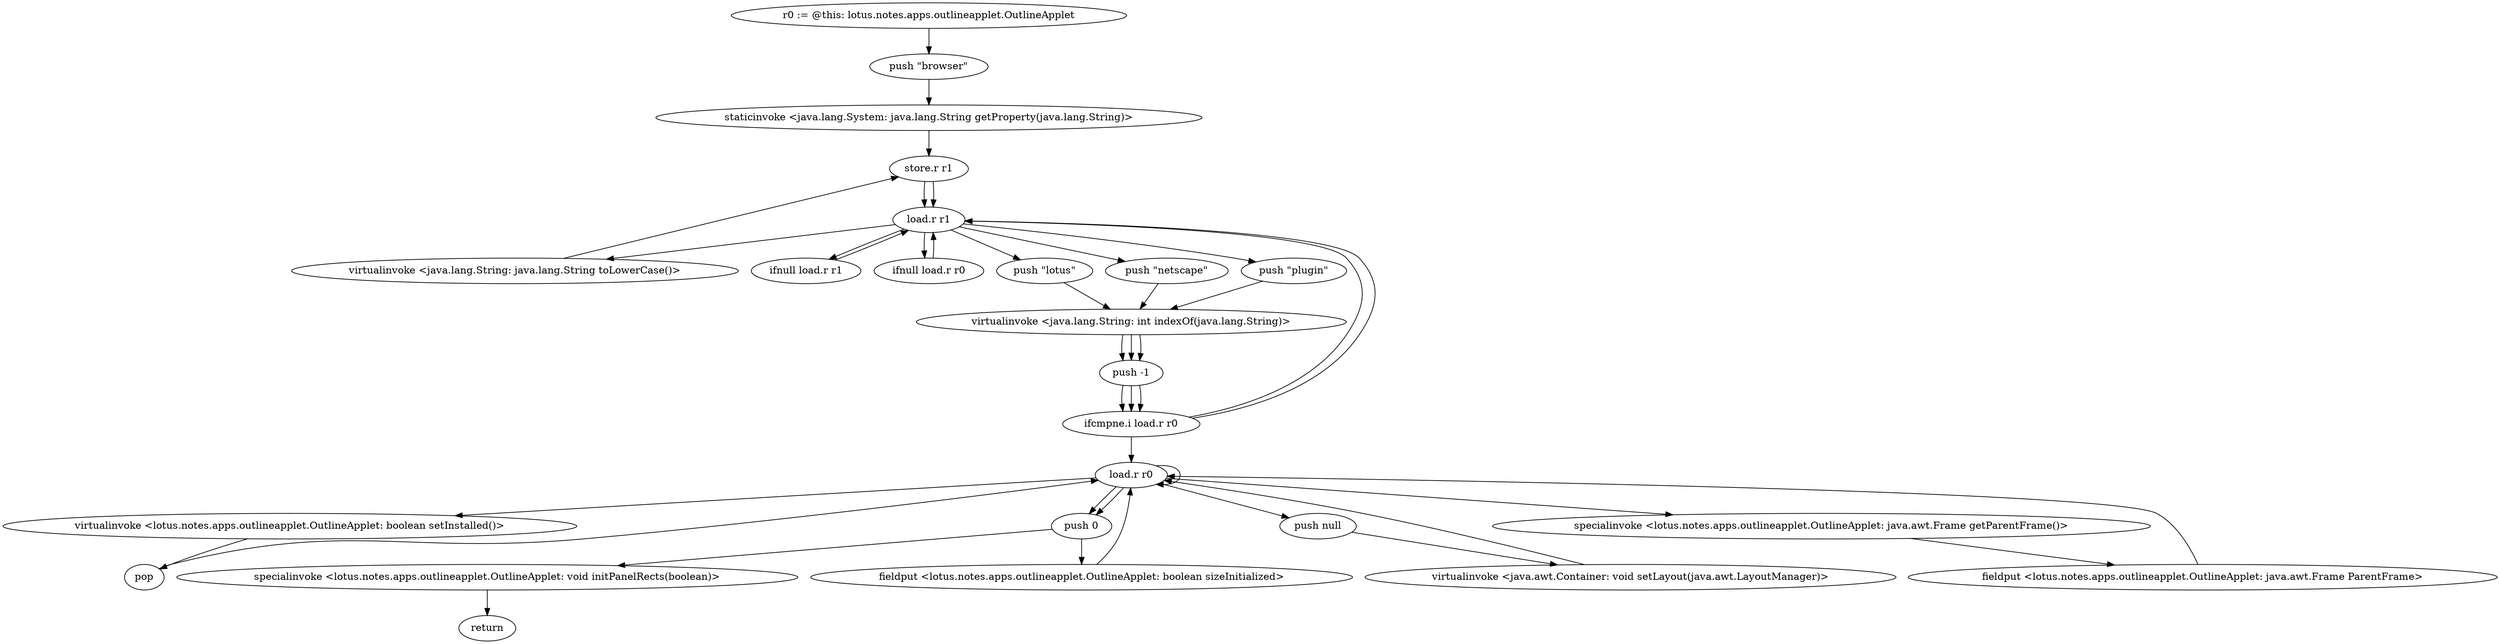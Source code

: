 digraph "" {
    "r0 := @this: lotus.notes.apps.outlineapplet.OutlineApplet"
    "push \"browser\""
    "r0 := @this: lotus.notes.apps.outlineapplet.OutlineApplet"->"push \"browser\"";
    "staticinvoke <java.lang.System: java.lang.String getProperty(java.lang.String)>"
    "push \"browser\""->"staticinvoke <java.lang.System: java.lang.String getProperty(java.lang.String)>";
    "store.r r1"
    "staticinvoke <java.lang.System: java.lang.String getProperty(java.lang.String)>"->"store.r r1";
    "load.r r1"
    "store.r r1"->"load.r r1";
    "ifnull load.r r1"
    "load.r r1"->"ifnull load.r r1";
    "ifnull load.r r1"->"load.r r1";
    "virtualinvoke <java.lang.String: java.lang.String toLowerCase()>"
    "load.r r1"->"virtualinvoke <java.lang.String: java.lang.String toLowerCase()>";
    "virtualinvoke <java.lang.String: java.lang.String toLowerCase()>"->"store.r r1";
    "store.r r1"->"load.r r1";
    "ifnull load.r r0"
    "load.r r1"->"ifnull load.r r0";
    "ifnull load.r r0"->"load.r r1";
    "push \"lotus\""
    "load.r r1"->"push \"lotus\"";
    "virtualinvoke <java.lang.String: int indexOf(java.lang.String)>"
    "push \"lotus\""->"virtualinvoke <java.lang.String: int indexOf(java.lang.String)>";
    "push -1"
    "virtualinvoke <java.lang.String: int indexOf(java.lang.String)>"->"push -1";
    "ifcmpne.i load.r r0"
    "push -1"->"ifcmpne.i load.r r0";
    "ifcmpne.i load.r r0"->"load.r r1";
    "push \"netscape\""
    "load.r r1"->"push \"netscape\"";
    "push \"netscape\""->"virtualinvoke <java.lang.String: int indexOf(java.lang.String)>";
    "virtualinvoke <java.lang.String: int indexOf(java.lang.String)>"->"push -1";
    "push -1"->"ifcmpne.i load.r r0";
    "ifcmpne.i load.r r0"->"load.r r1";
    "push \"plugin\""
    "load.r r1"->"push \"plugin\"";
    "push \"plugin\""->"virtualinvoke <java.lang.String: int indexOf(java.lang.String)>";
    "virtualinvoke <java.lang.String: int indexOf(java.lang.String)>"->"push -1";
    "push -1"->"ifcmpne.i load.r r0";
    "load.r r0"
    "ifcmpne.i load.r r0"->"load.r r0";
    "virtualinvoke <lotus.notes.apps.outlineapplet.OutlineApplet: boolean setInstalled()>"
    "load.r r0"->"virtualinvoke <lotus.notes.apps.outlineapplet.OutlineApplet: boolean setInstalled()>";
    "pop"
    "virtualinvoke <lotus.notes.apps.outlineapplet.OutlineApplet: boolean setInstalled()>"->"pop";
    "pop"->"load.r r0";
    "push 0"
    "load.r r0"->"push 0";
    "fieldput <lotus.notes.apps.outlineapplet.OutlineApplet: boolean sizeInitialized>"
    "push 0"->"fieldput <lotus.notes.apps.outlineapplet.OutlineApplet: boolean sizeInitialized>";
    "fieldput <lotus.notes.apps.outlineapplet.OutlineApplet: boolean sizeInitialized>"->"load.r r0";
    "push null"
    "load.r r0"->"push null";
    "virtualinvoke <java.awt.Container: void setLayout(java.awt.LayoutManager)>"
    "push null"->"virtualinvoke <java.awt.Container: void setLayout(java.awt.LayoutManager)>";
    "virtualinvoke <java.awt.Container: void setLayout(java.awt.LayoutManager)>"->"load.r r0";
    "load.r r0"->"load.r r0";
    "specialinvoke <lotus.notes.apps.outlineapplet.OutlineApplet: java.awt.Frame getParentFrame()>"
    "load.r r0"->"specialinvoke <lotus.notes.apps.outlineapplet.OutlineApplet: java.awt.Frame getParentFrame()>";
    "fieldput <lotus.notes.apps.outlineapplet.OutlineApplet: java.awt.Frame ParentFrame>"
    "specialinvoke <lotus.notes.apps.outlineapplet.OutlineApplet: java.awt.Frame getParentFrame()>"->"fieldput <lotus.notes.apps.outlineapplet.OutlineApplet: java.awt.Frame ParentFrame>";
    "fieldput <lotus.notes.apps.outlineapplet.OutlineApplet: java.awt.Frame ParentFrame>"->"load.r r0";
    "load.r r0"->"push 0";
    "specialinvoke <lotus.notes.apps.outlineapplet.OutlineApplet: void initPanelRects(boolean)>"
    "push 0"->"specialinvoke <lotus.notes.apps.outlineapplet.OutlineApplet: void initPanelRects(boolean)>";
    "return"
    "specialinvoke <lotus.notes.apps.outlineapplet.OutlineApplet: void initPanelRects(boolean)>"->"return";
}
